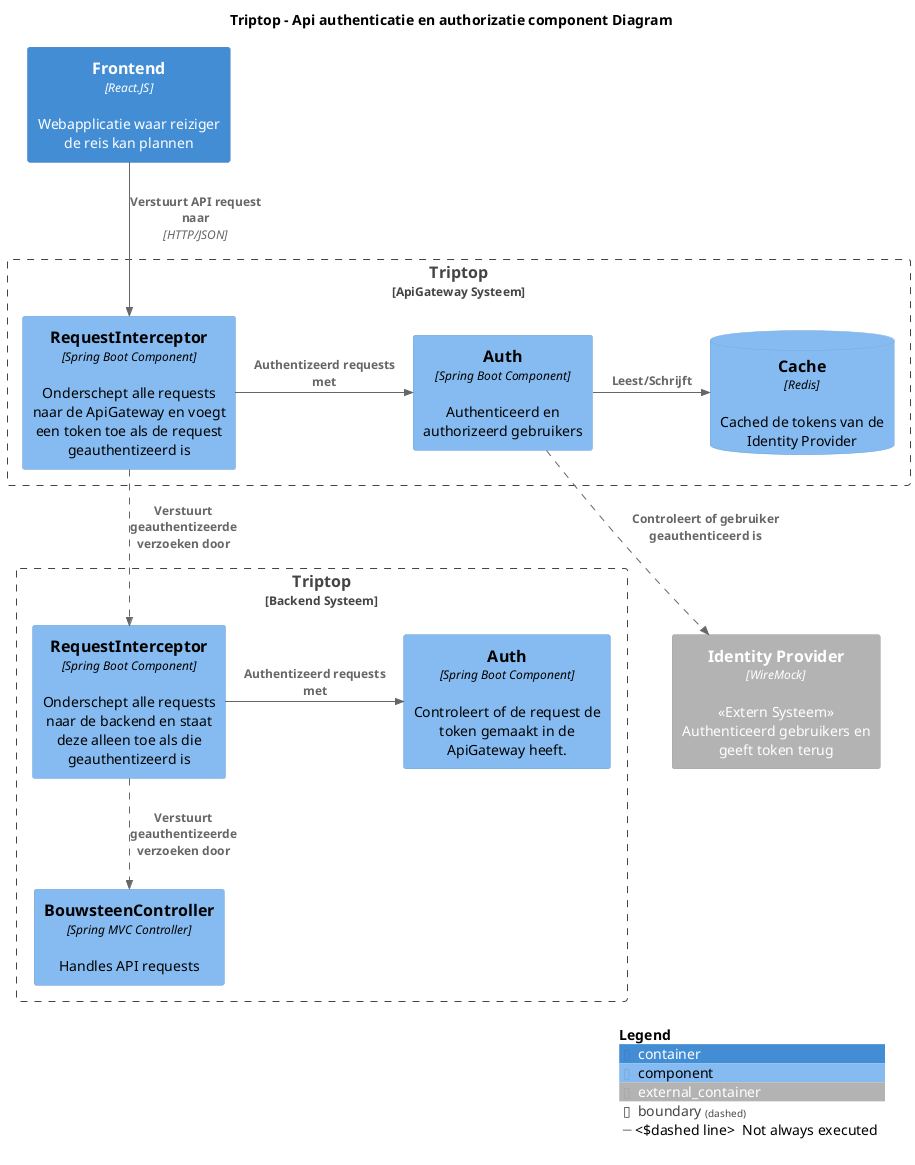 @startuml
!include <C4/C4_Component>

$addRelTagToLegend(D_Rel, "black", "gray", $DASHED_LINE, Not always executed, dashed line)

!unquoted procedure D_Rel($from, $to, $label, $techn="", $descr="", $sprite="", $tags="D_Rel", $link="", $direction = "")
!if ($direction == right)
    $getRel(("-[dashed]right->>"), $from, $to, $label, $techn, $descr, $sprite, $tags, $link)
!elseif ($direction == left)
    $getRel(("-[dashed]left->>"), $from, $to, $label, $techn, $descr, $sprite, $tags, $link)
!elseif ($direction == up)
    $getRel(("-[dashed]up->>"), $from, $to, $label, $techn, $descr, $sprite, $tags, $link)
!elseif ($direction == down)
    $getRel(("-[dashed]down->>"), $from, $to, $label, $techn, $descr, $sprite, $tags, $link)
!else
    $getRel("-[dashed]->>", $from, $to, $label, $techn, $descr, $sprite, $tags, $link)
!endif
increment()
!endprocedure

!unquoted procedure D_Rel_R($from, $to, $label, $techn="", $descr="", $sprite="", $tags="", $link="")
D_Rel($from, $to, $label, $techn, $descr, $sprite, D_Rel, $link, right)
!endprocedure

!unquoted procedure D_Rel_L($from, $to, $label, $techn="", $descr="", $sprite="", $tags="", $link="")
D_Rel($from, $to, $label, $techn, $descr, $sprite, D_Rel, $link, left)
!endprocedure

!unquoted procedure D_Rel_U($from, $to, $label, $techn="", $descr="", $sprite="", $tags="", $link="")
D_Rel($from, $to, $label, $techn, $descr, $sprite, D_Rel, $link, up)
!endprocedure

!unquoted procedure D_Rel_D($from, $to, $label, $techn="", $descr="", $sprite="", $tags="", $link="")
D_Rel($from, $to, $label, $techn, $descr, $sprite, D_Rel, $link, down)
!endprocedure

title Triptop - Api authenticatie en authorizatie component Diagram

Container_Ext(id_provider, "Identity Provider", WireMock, "<<Extern Systeem>>\nAuthenticeerd gebruikers en geeft token terug")

Container(frontend, "Frontend", "React.JS", "Webapplicatie waar reiziger de reis kan plannen")

Boundary(api_gateway, "Triptop", "ApiGateway Systeem") {
    Component(api_request_interceptor, RequestInterceptor, Spring Boot Component, Onderschept alle requests naar de ApiGateway en voegt een token toe als de request geauthentizeerd is)
    Component(api_auth, Auth, Spring Boot Component, Authenticeerd en authorizeerd gebruikers)
    ComponentDb(api_cache, Cache, Redis, Cached de tokens van de Identity Provider)

    Rel_R(api_request_interceptor, api_auth, Authentizeerd requests met)
    Rel_R(api_auth, api_cache, Leest/Schrijft)
}

D_Rel(api_auth, id_provider, "Controleert of gebruiker geauthenticeerd is")
Lay_R(api_cache, id_provider)

Rel_D(frontend, api_request_interceptor, Verstuurt API request naar, HTTP/JSON)

Boundary(backend, "Triptop", "Backend Systeem") {
    Component(backend_request_interceptor, RequestInterceptor, Spring Boot Component, Onderschept alle requests naar de backend en staat deze alleen toe als die geauthentizeerd is)
    Component(backend_controller, BouwsteenController, Spring MVC Controller, Handles API requests)
    Component(backend_auth, Auth, Spring Boot Component, Controleert of de request de token gemaakt in de ApiGateway heeft.)

    Rel_R(backend_request_interceptor, backend_auth, Authentizeerd requests met)
    D_Rel_D(backend_request_interceptor, backend_controller, Verstuurt geauthentizeerde verzoeken door)
}

D_Rel_D(api_request_interceptor, backend_request_interceptor, Verstuurt geauthentizeerde verzoeken door)


SHOW_LEGEND()

@enduml